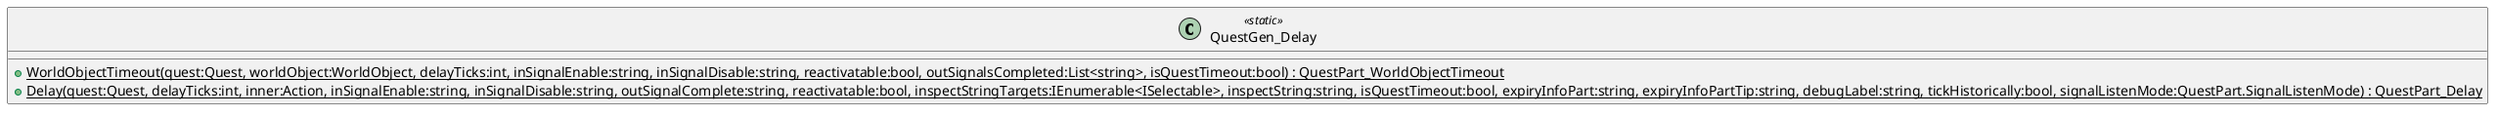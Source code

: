@startuml
class QuestGen_Delay <<static>> {
    + {static} WorldObjectTimeout(quest:Quest, worldObject:WorldObject, delayTicks:int, inSignalEnable:string, inSignalDisable:string, reactivatable:bool, outSignalsCompleted:List<string>, isQuestTimeout:bool) : QuestPart_WorldObjectTimeout
    + {static} Delay(quest:Quest, delayTicks:int, inner:Action, inSignalEnable:string, inSignalDisable:string, outSignalComplete:string, reactivatable:bool, inspectStringTargets:IEnumerable<ISelectable>, inspectString:string, isQuestTimeout:bool, expiryInfoPart:string, expiryInfoPartTip:string, debugLabel:string, tickHistorically:bool, signalListenMode:QuestPart.SignalListenMode) : QuestPart_Delay
}
@enduml

